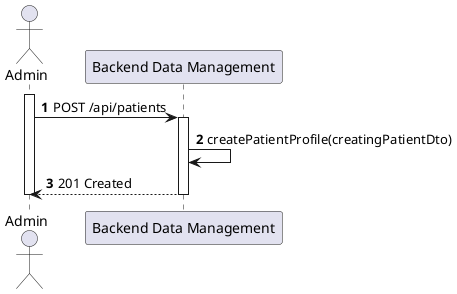 @startuml process-view
autonumber

actor "Admin" as ADM
participant "Backend Data Management" as BDM

activate ADM
ADM-> BDM : POST /api/patients
activate BDM
    BDM -> BDM : createPatientProfile(creatingPatientDto)
    ADM<-- BDM : 201 Created
deactivate BDM
deactivate ADM

@enduml
